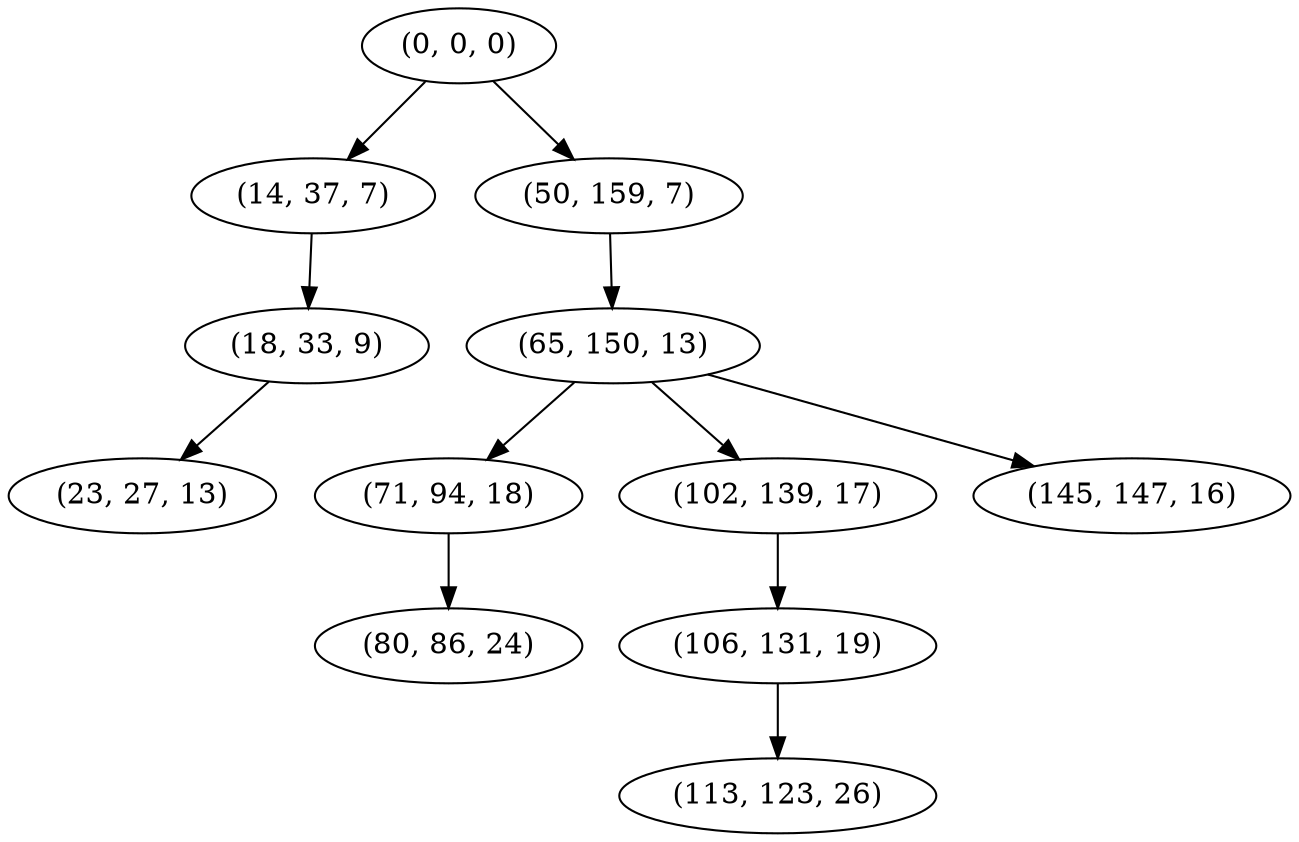 digraph tree {
    "(0, 0, 0)";
    "(14, 37, 7)";
    "(18, 33, 9)";
    "(23, 27, 13)";
    "(50, 159, 7)";
    "(65, 150, 13)";
    "(71, 94, 18)";
    "(80, 86, 24)";
    "(102, 139, 17)";
    "(106, 131, 19)";
    "(113, 123, 26)";
    "(145, 147, 16)";
    "(0, 0, 0)" -> "(14, 37, 7)";
    "(0, 0, 0)" -> "(50, 159, 7)";
    "(14, 37, 7)" -> "(18, 33, 9)";
    "(18, 33, 9)" -> "(23, 27, 13)";
    "(50, 159, 7)" -> "(65, 150, 13)";
    "(65, 150, 13)" -> "(71, 94, 18)";
    "(65, 150, 13)" -> "(102, 139, 17)";
    "(65, 150, 13)" -> "(145, 147, 16)";
    "(71, 94, 18)" -> "(80, 86, 24)";
    "(102, 139, 17)" -> "(106, 131, 19)";
    "(106, 131, 19)" -> "(113, 123, 26)";
}
